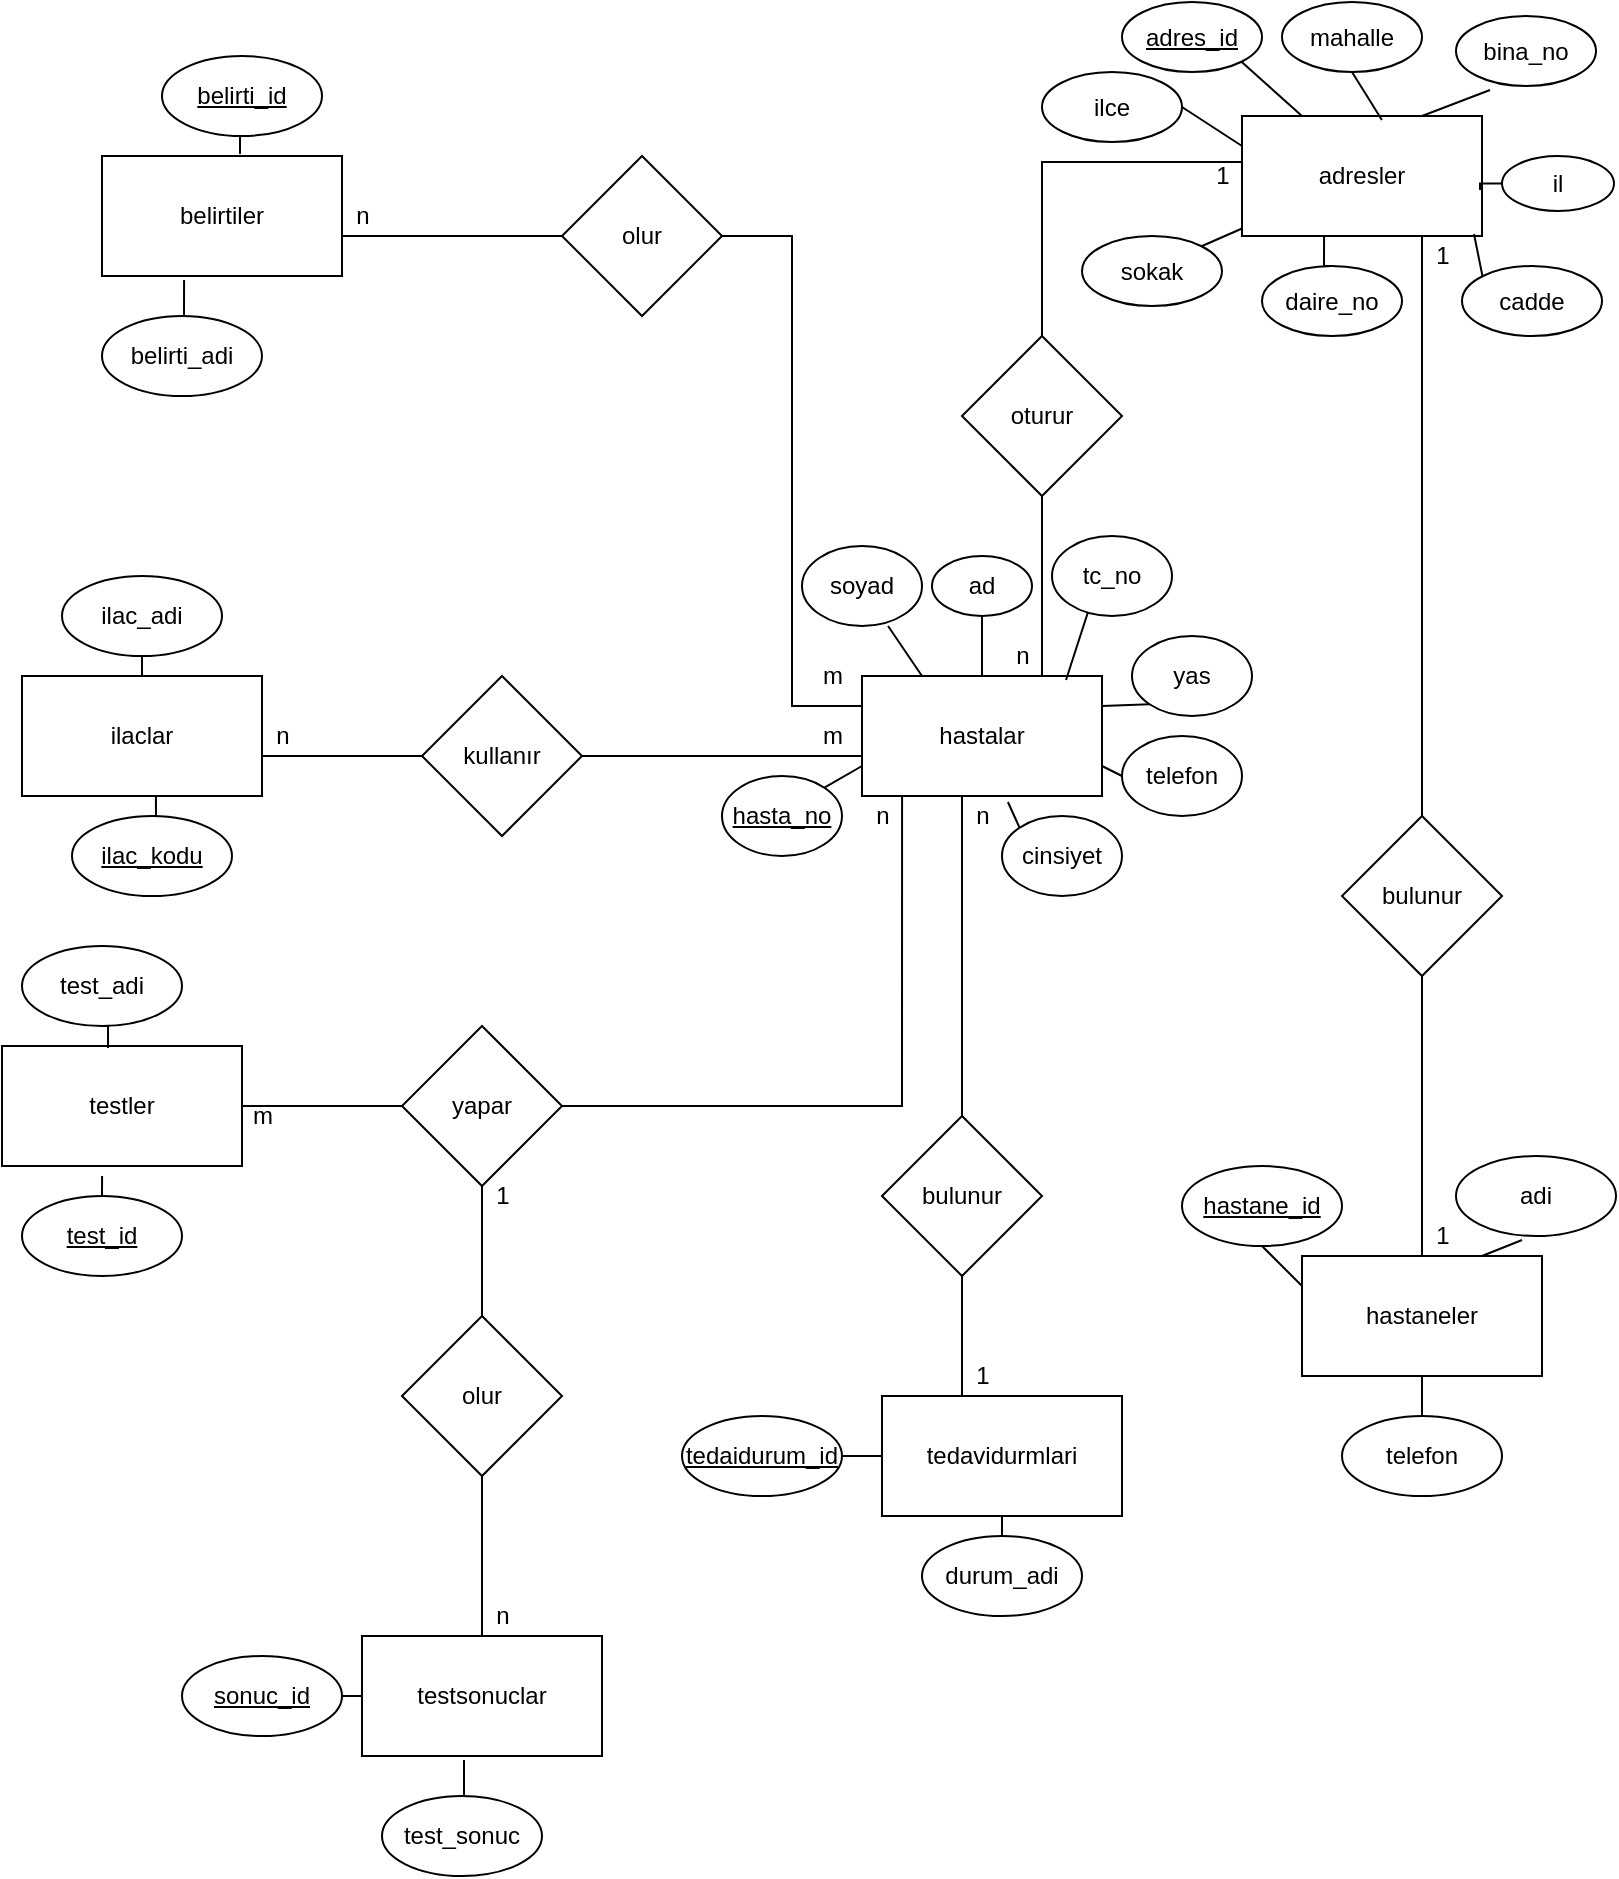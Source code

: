 <mxfile version="14.6.1" type="google"><diagram id="hjzbxlTMxJRPwSJCWt6M" name="Page-1"><mxGraphModel dx="2031" dy="1089" grid="1" gridSize="10" guides="1" tooltips="1" connect="1" arrows="1" fold="1" page="1" pageScale="1" pageWidth="827" pageHeight="1169" math="0" shadow="0"><root><mxCell id="0"/><mxCell id="1" parent="0"/><mxCell id="zBRhR1a-EhRyLBT0k4kN-1" value="adresler" style="rounded=0;whiteSpace=wrap;html=1;" parent="1" vertex="1"><mxGeometry x="640" y="60" width="120" height="60" as="geometry"/></mxCell><mxCell id="zBRhR1a-EhRyLBT0k4kN-2" value="hastalar" style="rounded=0;whiteSpace=wrap;html=1;" parent="1" vertex="1"><mxGeometry x="450" y="340" width="120" height="60" as="geometry"/></mxCell><mxCell id="zBRhR1a-EhRyLBT0k4kN-3" value="hastaneler" style="whiteSpace=wrap;html=1;" parent="1" vertex="1"><mxGeometry x="670" y="630" width="120" height="60" as="geometry"/></mxCell><mxCell id="zBRhR1a-EhRyLBT0k4kN-4" value="tedavidurmlari" style="whiteSpace=wrap;html=1;" parent="1" vertex="1"><mxGeometry x="460" y="700" width="120" height="60" as="geometry"/></mxCell><mxCell id="zBRhR1a-EhRyLBT0k4kN-5" value="belirtiler" style="whiteSpace=wrap;html=1;" parent="1" vertex="1"><mxGeometry x="70" y="80" width="120" height="60" as="geometry"/></mxCell><mxCell id="zBRhR1a-EhRyLBT0k4kN-6" value="ilaclar" style="whiteSpace=wrap;html=1;" parent="1" vertex="1"><mxGeometry x="30" y="340" width="120" height="60" as="geometry"/></mxCell><mxCell id="zBRhR1a-EhRyLBT0k4kN-7" value="testler" style="whiteSpace=wrap;html=1;" parent="1" vertex="1"><mxGeometry x="20" y="525" width="120" height="60" as="geometry"/></mxCell><mxCell id="zBRhR1a-EhRyLBT0k4kN-8" value="testsonuclar" style="whiteSpace=wrap;html=1;" parent="1" vertex="1"><mxGeometry x="200" y="820" width="120" height="60" as="geometry"/></mxCell><mxCell id="zBRhR1a-EhRyLBT0k4kN-11" style="edgeStyle=orthogonalEdgeStyle;rounded=0;orthogonalLoop=1;jettySize=auto;html=1;entryX=0.75;entryY=0;entryDx=0;entryDy=0;endArrow=none;endFill=0;" parent="1" source="zBRhR1a-EhRyLBT0k4kN-10" target="zBRhR1a-EhRyLBT0k4kN-2" edge="1"><mxGeometry relative="1" as="geometry"/></mxCell><mxCell id="zBRhR1a-EhRyLBT0k4kN-12" style="edgeStyle=orthogonalEdgeStyle;rounded=0;orthogonalLoop=1;jettySize=auto;html=1;exitX=0.5;exitY=0;exitDx=0;exitDy=0;entryX=0;entryY=0.383;entryDx=0;entryDy=0;entryPerimeter=0;endArrow=none;endFill=0;" parent="1" source="zBRhR1a-EhRyLBT0k4kN-10" target="zBRhR1a-EhRyLBT0k4kN-1" edge="1"><mxGeometry relative="1" as="geometry"/></mxCell><mxCell id="zBRhR1a-EhRyLBT0k4kN-10" value="oturur" style="rhombus;whiteSpace=wrap;html=1;" parent="1" vertex="1"><mxGeometry x="500" y="170" width="80" height="80" as="geometry"/></mxCell><mxCell id="zBRhR1a-EhRyLBT0k4kN-14" style="edgeStyle=orthogonalEdgeStyle;rounded=0;orthogonalLoop=1;jettySize=auto;html=1;endArrow=none;endFill=0;" parent="1" source="zBRhR1a-EhRyLBT0k4kN-13" target="zBRhR1a-EhRyLBT0k4kN-3" edge="1"><mxGeometry relative="1" as="geometry"/></mxCell><mxCell id="zBRhR1a-EhRyLBT0k4kN-15" style="edgeStyle=orthogonalEdgeStyle;rounded=0;orthogonalLoop=1;jettySize=auto;html=1;exitX=0.5;exitY=0;exitDx=0;exitDy=0;entryX=0.75;entryY=1;entryDx=0;entryDy=0;endArrow=none;endFill=0;" parent="1" source="zBRhR1a-EhRyLBT0k4kN-13" target="zBRhR1a-EhRyLBT0k4kN-1" edge="1"><mxGeometry relative="1" as="geometry"/></mxCell><mxCell id="zBRhR1a-EhRyLBT0k4kN-13" value="bulunur" style="rhombus;whiteSpace=wrap;html=1;" parent="1" vertex="1"><mxGeometry x="690" y="410" width="80" height="80" as="geometry"/></mxCell><mxCell id="zBRhR1a-EhRyLBT0k4kN-17" style="edgeStyle=orthogonalEdgeStyle;rounded=0;orthogonalLoop=1;jettySize=auto;html=1;entryX=0;entryY=0.25;entryDx=0;entryDy=0;endArrow=none;endFill=0;" parent="1" source="zBRhR1a-EhRyLBT0k4kN-16" target="zBRhR1a-EhRyLBT0k4kN-2" edge="1"><mxGeometry relative="1" as="geometry"/></mxCell><mxCell id="zBRhR1a-EhRyLBT0k4kN-18" style="edgeStyle=orthogonalEdgeStyle;rounded=0;orthogonalLoop=1;jettySize=auto;html=1;exitX=0;exitY=0.5;exitDx=0;exitDy=0;entryX=1;entryY=0.75;entryDx=0;entryDy=0;endArrow=none;endFill=0;" parent="1" source="zBRhR1a-EhRyLBT0k4kN-16" target="zBRhR1a-EhRyLBT0k4kN-5" edge="1"><mxGeometry relative="1" as="geometry"><Array as="points"><mxPoint x="190" y="120"/></Array></mxGeometry></mxCell><mxCell id="zBRhR1a-EhRyLBT0k4kN-16" value="olur" style="rhombus;whiteSpace=wrap;html=1;" parent="1" vertex="1"><mxGeometry x="300" y="80" width="80" height="80" as="geometry"/></mxCell><mxCell id="zBRhR1a-EhRyLBT0k4kN-21" style="edgeStyle=orthogonalEdgeStyle;rounded=0;orthogonalLoop=1;jettySize=auto;html=1;entryX=0;entryY=0.75;entryDx=0;entryDy=0;endArrow=none;endFill=0;" parent="1" source="zBRhR1a-EhRyLBT0k4kN-20" target="zBRhR1a-EhRyLBT0k4kN-2" edge="1"><mxGeometry relative="1" as="geometry"><Array as="points"><mxPoint x="450" y="380"/></Array></mxGeometry></mxCell><mxCell id="zBRhR1a-EhRyLBT0k4kN-22" style="edgeStyle=orthogonalEdgeStyle;rounded=0;orthogonalLoop=1;jettySize=auto;html=1;exitX=0;exitY=0.5;exitDx=0;exitDy=0;entryX=1;entryY=0.5;entryDx=0;entryDy=0;endArrow=none;endFill=0;" parent="1" source="zBRhR1a-EhRyLBT0k4kN-20" target="zBRhR1a-EhRyLBT0k4kN-6" edge="1"><mxGeometry relative="1" as="geometry"><Array as="points"><mxPoint x="150" y="380"/></Array></mxGeometry></mxCell><mxCell id="zBRhR1a-EhRyLBT0k4kN-20" value="kullanır" style="rhombus;whiteSpace=wrap;html=1;" parent="1" vertex="1"><mxGeometry x="230" y="340" width="80" height="80" as="geometry"/></mxCell><mxCell id="zBRhR1a-EhRyLBT0k4kN-24" style="edgeStyle=orthogonalEdgeStyle;rounded=0;orthogonalLoop=1;jettySize=auto;html=1;entryX=0.167;entryY=1;entryDx=0;entryDy=0;entryPerimeter=0;endArrow=none;endFill=0;" parent="1" source="zBRhR1a-EhRyLBT0k4kN-23" target="zBRhR1a-EhRyLBT0k4kN-2" edge="1"><mxGeometry relative="1" as="geometry"/></mxCell><mxCell id="zBRhR1a-EhRyLBT0k4kN-25" style="edgeStyle=orthogonalEdgeStyle;rounded=0;orthogonalLoop=1;jettySize=auto;html=1;exitX=0;exitY=0.5;exitDx=0;exitDy=0;entryX=1;entryY=0.5;entryDx=0;entryDy=0;endArrow=none;endFill=0;" parent="1" source="zBRhR1a-EhRyLBT0k4kN-23" target="zBRhR1a-EhRyLBT0k4kN-7" edge="1"><mxGeometry relative="1" as="geometry"/></mxCell><mxCell id="zBRhR1a-EhRyLBT0k4kN-23" value="yapar" style="rhombus;whiteSpace=wrap;html=1;" parent="1" vertex="1"><mxGeometry x="220" y="515" width="80" height="80" as="geometry"/></mxCell><mxCell id="zBRhR1a-EhRyLBT0k4kN-28" style="edgeStyle=orthogonalEdgeStyle;rounded=0;orthogonalLoop=1;jettySize=auto;html=1;exitX=0.5;exitY=1;exitDx=0;exitDy=0;entryX=0.5;entryY=0;entryDx=0;entryDy=0;endArrow=none;endFill=0;" parent="1" source="zBRhR1a-EhRyLBT0k4kN-27" target="zBRhR1a-EhRyLBT0k4kN-8" edge="1"><mxGeometry relative="1" as="geometry"/></mxCell><mxCell id="zBRhR1a-EhRyLBT0k4kN-29" value="" style="edgeStyle=orthogonalEdgeStyle;rounded=0;orthogonalLoop=1;jettySize=auto;html=1;endArrow=none;endFill=0;" parent="1" source="zBRhR1a-EhRyLBT0k4kN-27" target="zBRhR1a-EhRyLBT0k4kN-23" edge="1"><mxGeometry relative="1" as="geometry"/></mxCell><mxCell id="zBRhR1a-EhRyLBT0k4kN-27" value="olur" style="rhombus;whiteSpace=wrap;html=1;" parent="1" vertex="1"><mxGeometry x="220" y="660" width="80" height="80" as="geometry"/></mxCell><mxCell id="zBRhR1a-EhRyLBT0k4kN-31" style="edgeStyle=orthogonalEdgeStyle;rounded=0;orthogonalLoop=1;jettySize=auto;html=1;endArrow=none;endFill=0;" parent="1" source="zBRhR1a-EhRyLBT0k4kN-30" target="zBRhR1a-EhRyLBT0k4kN-2" edge="1"><mxGeometry relative="1" as="geometry"><Array as="points"><mxPoint x="500" y="440"/><mxPoint x="500" y="440"/></Array></mxGeometry></mxCell><mxCell id="zBRhR1a-EhRyLBT0k4kN-33" style="edgeStyle=orthogonalEdgeStyle;rounded=0;orthogonalLoop=1;jettySize=auto;html=1;exitX=0.5;exitY=1;exitDx=0;exitDy=0;entryX=0.25;entryY=0;entryDx=0;entryDy=0;endArrow=none;endFill=0;" parent="1" source="zBRhR1a-EhRyLBT0k4kN-30" target="zBRhR1a-EhRyLBT0k4kN-4" edge="1"><mxGeometry relative="1" as="geometry"><Array as="points"><mxPoint x="500" y="700"/></Array></mxGeometry></mxCell><mxCell id="zBRhR1a-EhRyLBT0k4kN-30" value="bulunur" style="rhombus;whiteSpace=wrap;html=1;" parent="1" vertex="1"><mxGeometry x="460" y="560" width="80" height="80" as="geometry"/></mxCell><mxCell id="zBRhR1a-EhRyLBT0k4kN-34" value="1" style="text;html=1;align=center;verticalAlign=middle;resizable=0;points=[];autosize=1;strokeColor=none;" parent="1" vertex="1"><mxGeometry x="620" y="80" width="20" height="20" as="geometry"/></mxCell><mxCell id="zBRhR1a-EhRyLBT0k4kN-35" value="n" style="text;html=1;align=center;verticalAlign=middle;resizable=0;points=[];autosize=1;strokeColor=none;" parent="1" vertex="1"><mxGeometry x="520" y="320" width="20" height="20" as="geometry"/></mxCell><mxCell id="zBRhR1a-EhRyLBT0k4kN-36" value="1" style="text;html=1;align=center;verticalAlign=middle;resizable=0;points=[];autosize=1;strokeColor=none;" parent="1" vertex="1"><mxGeometry x="730" y="610" width="20" height="20" as="geometry"/></mxCell><mxCell id="zBRhR1a-EhRyLBT0k4kN-37" value="1" style="text;html=1;align=center;verticalAlign=middle;resizable=0;points=[];autosize=1;strokeColor=none;" parent="1" vertex="1"><mxGeometry x="730" y="120" width="20" height="20" as="geometry"/></mxCell><mxCell id="zBRhR1a-EhRyLBT0k4kN-39" value="n" style="text;html=1;align=center;verticalAlign=middle;resizable=0;points=[];autosize=1;strokeColor=none;" parent="1" vertex="1"><mxGeometry x="500" y="400" width="20" height="20" as="geometry"/></mxCell><mxCell id="zBRhR1a-EhRyLBT0k4kN-40" value="1" style="text;html=1;align=center;verticalAlign=middle;resizable=0;points=[];autosize=1;strokeColor=none;" parent="1" vertex="1"><mxGeometry x="500" y="680" width="20" height="20" as="geometry"/></mxCell><mxCell id="zBRhR1a-EhRyLBT0k4kN-41" value="1" style="text;html=1;align=center;verticalAlign=middle;resizable=0;points=[];autosize=1;strokeColor=none;" parent="1" vertex="1"><mxGeometry x="260" y="590" width="20" height="20" as="geometry"/></mxCell><mxCell id="zBRhR1a-EhRyLBT0k4kN-42" value="n" style="text;html=1;align=center;verticalAlign=middle;resizable=0;points=[];autosize=1;strokeColor=none;" parent="1" vertex="1"><mxGeometry x="260" y="800" width="20" height="20" as="geometry"/></mxCell><mxCell id="zBRhR1a-EhRyLBT0k4kN-43" value="m" style="text;html=1;align=center;verticalAlign=middle;resizable=0;points=[];autosize=1;strokeColor=none;" parent="1" vertex="1"><mxGeometry x="135" y="550" width="30" height="20" as="geometry"/></mxCell><mxCell id="zBRhR1a-EhRyLBT0k4kN-44" value="n" style="text;html=1;align=center;verticalAlign=middle;resizable=0;points=[];autosize=1;strokeColor=none;" parent="1" vertex="1"><mxGeometry x="450" y="400" width="20" height="20" as="geometry"/></mxCell><mxCell id="zBRhR1a-EhRyLBT0k4kN-45" value="n" style="text;html=1;align=center;verticalAlign=middle;resizable=0;points=[];autosize=1;strokeColor=none;" parent="1" vertex="1"><mxGeometry x="150" y="360" width="20" height="20" as="geometry"/></mxCell><mxCell id="zBRhR1a-EhRyLBT0k4kN-46" value="m" style="text;html=1;align=center;verticalAlign=middle;resizable=0;points=[];autosize=1;strokeColor=none;" parent="1" vertex="1"><mxGeometry x="420" y="360" width="30" height="20" as="geometry"/></mxCell><mxCell id="zBRhR1a-EhRyLBT0k4kN-47" value="m" style="text;html=1;align=center;verticalAlign=middle;resizable=0;points=[];autosize=1;strokeColor=none;" parent="1" vertex="1"><mxGeometry x="420" y="330" width="30" height="20" as="geometry"/></mxCell><mxCell id="zBRhR1a-EhRyLBT0k4kN-48" value="n" style="text;html=1;align=center;verticalAlign=middle;resizable=0;points=[];autosize=1;strokeColor=none;" parent="1" vertex="1"><mxGeometry x="190" y="100" width="20" height="20" as="geometry"/></mxCell><mxCell id="zBRhR1a-EhRyLBT0k4kN-74" style="edgeStyle=orthogonalEdgeStyle;rounded=0;orthogonalLoop=1;jettySize=auto;html=1;exitX=0.5;exitY=0;exitDx=0;exitDy=0;entryX=0.558;entryY=1;entryDx=0;entryDy=0;entryPerimeter=0;endArrow=none;endFill=0;" parent="1" source="zBRhR1a-EhRyLBT0k4kN-49" target="zBRhR1a-EhRyLBT0k4kN-6" edge="1"><mxGeometry relative="1" as="geometry"/></mxCell><mxCell id="zBRhR1a-EhRyLBT0k4kN-49" value="ilac_kodu" style="ellipse;whiteSpace=wrap;html=1;fontStyle=4" parent="1" vertex="1"><mxGeometry x="55" y="410" width="80" height="40" as="geometry"/></mxCell><mxCell id="zBRhR1a-EhRyLBT0k4kN-73" style="edgeStyle=orthogonalEdgeStyle;rounded=0;orthogonalLoop=1;jettySize=auto;html=1;exitX=0.5;exitY=1;exitDx=0;exitDy=0;entryX=0.5;entryY=0;entryDx=0;entryDy=0;endArrow=none;endFill=0;" parent="1" source="zBRhR1a-EhRyLBT0k4kN-50" target="zBRhR1a-EhRyLBT0k4kN-6" edge="1"><mxGeometry relative="1" as="geometry"/></mxCell><mxCell id="zBRhR1a-EhRyLBT0k4kN-50" value="ilac_adi" style="ellipse;whiteSpace=wrap;html=1;" parent="1" vertex="1"><mxGeometry x="50" y="290" width="80" height="40" as="geometry"/></mxCell><mxCell id="zBRhR1a-EhRyLBT0k4kN-69" style="edgeStyle=orthogonalEdgeStyle;rounded=0;orthogonalLoop=1;jettySize=auto;html=1;exitX=0.5;exitY=0;exitDx=0;exitDy=0;entryX=0.417;entryY=1.083;entryDx=0;entryDy=0;entryPerimeter=0;endArrow=none;endFill=0;" parent="1" source="zBRhR1a-EhRyLBT0k4kN-51" target="zBRhR1a-EhRyLBT0k4kN-7" edge="1"><mxGeometry relative="1" as="geometry"/></mxCell><mxCell id="zBRhR1a-EhRyLBT0k4kN-51" value="test_id" style="ellipse;whiteSpace=wrap;html=1;fontStyle=4" parent="1" vertex="1"><mxGeometry x="30" y="600" width="80" height="40" as="geometry"/></mxCell><mxCell id="zBRhR1a-EhRyLBT0k4kN-71" style="edgeStyle=orthogonalEdgeStyle;rounded=0;orthogonalLoop=1;jettySize=auto;html=1;exitX=0.5;exitY=1;exitDx=0;exitDy=0;entryX=0.442;entryY=0.017;entryDx=0;entryDy=0;entryPerimeter=0;endArrow=none;endFill=0;" parent="1" source="zBRhR1a-EhRyLBT0k4kN-52" target="zBRhR1a-EhRyLBT0k4kN-7" edge="1"><mxGeometry relative="1" as="geometry"/></mxCell><mxCell id="zBRhR1a-EhRyLBT0k4kN-52" value="test_adi" style="ellipse;whiteSpace=wrap;html=1;" parent="1" vertex="1"><mxGeometry x="30" y="475" width="80" height="40" as="geometry"/></mxCell><mxCell id="zBRhR1a-EhRyLBT0k4kN-64" style="edgeStyle=orthogonalEdgeStyle;rounded=0;orthogonalLoop=1;jettySize=auto;html=1;exitX=0.5;exitY=0;exitDx=0;exitDy=0;entryX=0.425;entryY=1.033;entryDx=0;entryDy=0;entryPerimeter=0;endArrow=none;endFill=0;" parent="1" source="zBRhR1a-EhRyLBT0k4kN-53" target="zBRhR1a-EhRyLBT0k4kN-8" edge="1"><mxGeometry relative="1" as="geometry"/></mxCell><mxCell id="zBRhR1a-EhRyLBT0k4kN-53" value="test_sonuc" style="ellipse;whiteSpace=wrap;html=1;" parent="1" vertex="1"><mxGeometry x="210" y="900" width="80" height="40" as="geometry"/></mxCell><mxCell id="zBRhR1a-EhRyLBT0k4kN-65" style="edgeStyle=orthogonalEdgeStyle;rounded=0;orthogonalLoop=1;jettySize=auto;html=1;exitX=1;exitY=0.5;exitDx=0;exitDy=0;entryX=0;entryY=0.5;entryDx=0;entryDy=0;endArrow=none;endFill=0;" parent="1" source="zBRhR1a-EhRyLBT0k4kN-55" target="zBRhR1a-EhRyLBT0k4kN-8" edge="1"><mxGeometry relative="1" as="geometry"/></mxCell><mxCell id="zBRhR1a-EhRyLBT0k4kN-55" value="sonuc_id" style="ellipse;whiteSpace=wrap;html=1;fontStyle=4" parent="1" vertex="1"><mxGeometry x="110" y="830" width="80" height="40" as="geometry"/></mxCell><mxCell id="zBRhR1a-EhRyLBT0k4kN-66" style="edgeStyle=orthogonalEdgeStyle;rounded=0;orthogonalLoop=1;jettySize=auto;html=1;exitX=0.5;exitY=0;exitDx=0;exitDy=0;entryX=0.5;entryY=1;entryDx=0;entryDy=0;endArrow=none;endFill=0;" parent="1" source="zBRhR1a-EhRyLBT0k4kN-56" target="zBRhR1a-EhRyLBT0k4kN-4" edge="1"><mxGeometry relative="1" as="geometry"/></mxCell><mxCell id="zBRhR1a-EhRyLBT0k4kN-56" value="durum_adi" style="ellipse;whiteSpace=wrap;html=1;" parent="1" vertex="1"><mxGeometry x="480" y="770" width="80" height="40" as="geometry"/></mxCell><mxCell id="zBRhR1a-EhRyLBT0k4kN-67" style="edgeStyle=orthogonalEdgeStyle;rounded=0;orthogonalLoop=1;jettySize=auto;html=1;exitX=1;exitY=0.5;exitDx=0;exitDy=0;entryX=0;entryY=0.5;entryDx=0;entryDy=0;endArrow=none;endFill=0;" parent="1" source="zBRhR1a-EhRyLBT0k4kN-57" target="zBRhR1a-EhRyLBT0k4kN-4" edge="1"><mxGeometry relative="1" as="geometry"/></mxCell><mxCell id="zBRhR1a-EhRyLBT0k4kN-57" value="tedaidurum_id" style="ellipse;whiteSpace=wrap;html=1;fontStyle=4" parent="1" vertex="1"><mxGeometry x="360" y="710" width="80" height="40" as="geometry"/></mxCell><mxCell id="zBRhR1a-EhRyLBT0k4kN-68" style="edgeStyle=orthogonalEdgeStyle;rounded=0;orthogonalLoop=1;jettySize=auto;html=1;exitX=0.5;exitY=0;exitDx=0;exitDy=0;entryX=0.5;entryY=1;entryDx=0;entryDy=0;endArrow=none;endFill=0;" parent="1" source="zBRhR1a-EhRyLBT0k4kN-58" target="zBRhR1a-EhRyLBT0k4kN-3" edge="1"><mxGeometry relative="1" as="geometry"/></mxCell><mxCell id="zBRhR1a-EhRyLBT0k4kN-58" value="telefon" style="ellipse;whiteSpace=wrap;html=1;" parent="1" vertex="1"><mxGeometry x="690" y="710" width="80" height="40" as="geometry"/></mxCell><mxCell id="zBRhR1a-EhRyLBT0k4kN-59" value="adi" style="ellipse;whiteSpace=wrap;html=1;" parent="1" vertex="1"><mxGeometry x="747" y="580" width="80" height="40" as="geometry"/></mxCell><mxCell id="zBRhR1a-EhRyLBT0k4kN-60" value="hastane_id" style="ellipse;whiteSpace=wrap;html=1;fontStyle=4" parent="1" vertex="1"><mxGeometry x="610" y="585" width="80" height="40" as="geometry"/></mxCell><mxCell id="zBRhR1a-EhRyLBT0k4kN-75" style="edgeStyle=orthogonalEdgeStyle;rounded=0;orthogonalLoop=1;jettySize=auto;html=1;exitX=0.5;exitY=0;exitDx=0;exitDy=0;entryX=0.342;entryY=1.033;entryDx=0;entryDy=0;entryPerimeter=0;endArrow=none;endFill=0;" parent="1" source="zBRhR1a-EhRyLBT0k4kN-61" target="zBRhR1a-EhRyLBT0k4kN-5" edge="1"><mxGeometry relative="1" as="geometry"/></mxCell><mxCell id="zBRhR1a-EhRyLBT0k4kN-61" value="belirti_adi" style="ellipse;whiteSpace=wrap;html=1;" parent="1" vertex="1"><mxGeometry x="70" y="160" width="80" height="40" as="geometry"/></mxCell><mxCell id="zBRhR1a-EhRyLBT0k4kN-76" style="edgeStyle=orthogonalEdgeStyle;rounded=0;orthogonalLoop=1;jettySize=auto;html=1;exitX=0.5;exitY=1;exitDx=0;exitDy=0;entryX=0.575;entryY=-0.017;entryDx=0;entryDy=0;entryPerimeter=0;endArrow=none;endFill=0;" parent="1" source="zBRhR1a-EhRyLBT0k4kN-62" target="zBRhR1a-EhRyLBT0k4kN-5" edge="1"><mxGeometry relative="1" as="geometry"/></mxCell><mxCell id="zBRhR1a-EhRyLBT0k4kN-62" value="belirti_id" style="ellipse;whiteSpace=wrap;html=1;fontStyle=4" parent="1" vertex="1"><mxGeometry x="100" y="30" width="80" height="40" as="geometry"/></mxCell><mxCell id="zBRhR1a-EhRyLBT0k4kN-77" value="" style="endArrow=none;html=1;entryX=0.5;entryY=1;entryDx=0;entryDy=0;exitX=0;exitY=0.25;exitDx=0;exitDy=0;" parent="1" source="zBRhR1a-EhRyLBT0k4kN-3" target="zBRhR1a-EhRyLBT0k4kN-60" edge="1"><mxGeometry width="50" height="50" relative="1" as="geometry"><mxPoint x="390" y="720" as="sourcePoint"/><mxPoint x="440" y="670" as="targetPoint"/></mxGeometry></mxCell><mxCell id="zBRhR1a-EhRyLBT0k4kN-78" value="" style="endArrow=none;html=1;entryX=0.75;entryY=0;entryDx=0;entryDy=0;exitX=0.413;exitY=1.05;exitDx=0;exitDy=0;exitPerimeter=0;" parent="1" source="zBRhR1a-EhRyLBT0k4kN-59" target="zBRhR1a-EhRyLBT0k4kN-3" edge="1"><mxGeometry width="50" height="50" relative="1" as="geometry"><mxPoint x="680" y="655" as="sourcePoint"/><mxPoint x="660" y="635" as="targetPoint"/></mxGeometry></mxCell><mxCell id="zBRhR1a-EhRyLBT0k4kN-117" value="adres_id" style="ellipse;whiteSpace=wrap;html=1;fontStyle=4" parent="1" vertex="1"><mxGeometry x="580" y="3" width="70" height="35" as="geometry"/></mxCell><mxCell id="zBRhR1a-EhRyLBT0k4kN-118" value="mahalle" style="ellipse;whiteSpace=wrap;html=1;fontStyle=0" parent="1" vertex="1"><mxGeometry x="660" y="3" width="70" height="35" as="geometry"/></mxCell><mxCell id="zBRhR1a-EhRyLBT0k4kN-119" value="" style="endArrow=none;html=1;exitX=0.583;exitY=0.033;exitDx=0;exitDy=0;entryX=0.5;entryY=1;entryDx=0;entryDy=0;exitPerimeter=0;" parent="1" source="zBRhR1a-EhRyLBT0k4kN-1" target="zBRhR1a-EhRyLBT0k4kN-118" edge="1"><mxGeometry width="50" height="50" relative="1" as="geometry"><mxPoint x="706.96" y="60" as="sourcePoint"/><mxPoint x="735" y="38" as="targetPoint"/></mxGeometry></mxCell><mxCell id="zBRhR1a-EhRyLBT0k4kN-120" value="bina_no" style="ellipse;whiteSpace=wrap;html=1;fontStyle=0" parent="1" vertex="1"><mxGeometry x="747" y="10" width="70" height="35" as="geometry"/></mxCell><mxCell id="zBRhR1a-EhRyLBT0k4kN-121" value="cadde" style="ellipse;whiteSpace=wrap;html=1;fontStyle=0" parent="1" vertex="1"><mxGeometry x="750" y="135" width="70" height="35" as="geometry"/></mxCell><mxCell id="zBRhR1a-EhRyLBT0k4kN-127" style="edgeStyle=orthogonalEdgeStyle;rounded=0;orthogonalLoop=1;jettySize=auto;html=1;exitX=0.5;exitY=0;exitDx=0;exitDy=0;entryX=0.342;entryY=1;entryDx=0;entryDy=0;entryPerimeter=0;endArrow=none;endFill=0;" parent="1" source="zBRhR1a-EhRyLBT0k4kN-122" target="zBRhR1a-EhRyLBT0k4kN-1" edge="1"><mxGeometry relative="1" as="geometry"/></mxCell><mxCell id="zBRhR1a-EhRyLBT0k4kN-122" value="daire_no" style="ellipse;whiteSpace=wrap;html=1;fontStyle=0" parent="1" vertex="1"><mxGeometry x="650" y="135" width="70" height="35" as="geometry"/></mxCell><mxCell id="zBRhR1a-EhRyLBT0k4kN-123" value="sokak" style="ellipse;whiteSpace=wrap;html=1;fontStyle=0" parent="1" vertex="1"><mxGeometry x="560" y="120" width="70" height="35" as="geometry"/></mxCell><mxCell id="zBRhR1a-EhRyLBT0k4kN-124" value="ilce" style="ellipse;whiteSpace=wrap;html=1;fontStyle=0" parent="1" vertex="1"><mxGeometry x="540" y="38" width="70" height="35" as="geometry"/></mxCell><mxCell id="zBRhR1a-EhRyLBT0k4kN-134" style="edgeStyle=orthogonalEdgeStyle;rounded=0;orthogonalLoop=1;jettySize=auto;html=1;exitX=0;exitY=0.5;exitDx=0;exitDy=0;entryX=0.992;entryY=0.617;entryDx=0;entryDy=0;entryPerimeter=0;endArrow=none;endFill=0;" parent="1" source="zBRhR1a-EhRyLBT0k4kN-125" target="zBRhR1a-EhRyLBT0k4kN-1" edge="1"><mxGeometry relative="1" as="geometry"/></mxCell><mxCell id="zBRhR1a-EhRyLBT0k4kN-125" value="il" style="ellipse;whiteSpace=wrap;html=1;fontStyle=0" parent="1" vertex="1"><mxGeometry x="770" y="80" width="56" height="27.5" as="geometry"/></mxCell><mxCell id="zBRhR1a-EhRyLBT0k4kN-129" value="" style="endArrow=none;html=1;exitX=0.243;exitY=1.057;exitDx=0;exitDy=0;entryX=0.75;entryY=0;entryDx=0;entryDy=0;exitPerimeter=0;" parent="1" source="zBRhR1a-EhRyLBT0k4kN-120" target="zBRhR1a-EhRyLBT0k4kN-1" edge="1"><mxGeometry width="50" height="50" relative="1" as="geometry"><mxPoint x="719.96" y="71.98" as="sourcePoint"/><mxPoint x="705" y="48" as="targetPoint"/></mxGeometry></mxCell><mxCell id="zBRhR1a-EhRyLBT0k4kN-130" value="" style="endArrow=none;html=1;exitX=0;exitY=0;exitDx=0;exitDy=0;entryX=1.3;entryY=-0.05;entryDx=0;entryDy=0;entryPerimeter=0;" parent="1" source="zBRhR1a-EhRyLBT0k4kN-121" target="zBRhR1a-EhRyLBT0k4kN-37" edge="1"><mxGeometry width="50" height="50" relative="1" as="geometry"><mxPoint x="729.96" y="81.98" as="sourcePoint"/><mxPoint x="715" y="58" as="targetPoint"/></mxGeometry></mxCell><mxCell id="zBRhR1a-EhRyLBT0k4kN-131" value="" style="endArrow=none;html=1;exitX=1;exitY=0;exitDx=0;exitDy=0;" parent="1" source="zBRhR1a-EhRyLBT0k4kN-123" target="zBRhR1a-EhRyLBT0k4kN-1" edge="1"><mxGeometry width="50" height="50" relative="1" as="geometry"><mxPoint x="739.96" y="91.98" as="sourcePoint"/><mxPoint x="725" y="68" as="targetPoint"/></mxGeometry></mxCell><mxCell id="zBRhR1a-EhRyLBT0k4kN-132" value="" style="endArrow=none;html=1;exitX=0.25;exitY=0;exitDx=0;exitDy=0;entryX=1;entryY=1;entryDx=0;entryDy=0;" parent="1" source="zBRhR1a-EhRyLBT0k4kN-1" target="zBRhR1a-EhRyLBT0k4kN-117" edge="1"><mxGeometry width="50" height="50" relative="1" as="geometry"><mxPoint x="749.96" y="101.98" as="sourcePoint"/><mxPoint x="735" y="78" as="targetPoint"/></mxGeometry></mxCell><mxCell id="zBRhR1a-EhRyLBT0k4kN-133" value="" style="endArrow=none;html=1;exitX=0;exitY=0.25;exitDx=0;exitDy=0;entryX=1;entryY=0.5;entryDx=0;entryDy=0;" parent="1" source="zBRhR1a-EhRyLBT0k4kN-1" target="zBRhR1a-EhRyLBT0k4kN-124" edge="1"><mxGeometry width="50" height="50" relative="1" as="geometry"><mxPoint x="759.96" y="111.98" as="sourcePoint"/><mxPoint x="745" y="88" as="targetPoint"/></mxGeometry></mxCell><mxCell id="tWDaExnxic8wH1mkmABl-1" value="soyad" style="ellipse;whiteSpace=wrap;html=1;" vertex="1" parent="1"><mxGeometry x="420" y="275" width="60" height="40" as="geometry"/></mxCell><mxCell id="tWDaExnxic8wH1mkmABl-2" value="tc_no" style="ellipse;whiteSpace=wrap;html=1;" vertex="1" parent="1"><mxGeometry x="545" y="270" width="60" height="40" as="geometry"/></mxCell><mxCell id="tWDaExnxic8wH1mkmABl-4" value="ad" style="ellipse;whiteSpace=wrap;html=1;" vertex="1" parent="1"><mxGeometry x="485" y="280" width="50" height="30" as="geometry"/></mxCell><mxCell id="tWDaExnxic8wH1mkmABl-5" value="hasta_no" style="ellipse;whiteSpace=wrap;html=1;fontStyle=4" vertex="1" parent="1"><mxGeometry x="380" y="390" width="60" height="40" as="geometry"/></mxCell><mxCell id="tWDaExnxic8wH1mkmABl-6" value="cinsiyet" style="ellipse;whiteSpace=wrap;html=1;" vertex="1" parent="1"><mxGeometry x="520" y="410" width="60" height="40" as="geometry"/></mxCell><mxCell id="tWDaExnxic8wH1mkmABl-7" value="yas" style="ellipse;whiteSpace=wrap;html=1;" vertex="1" parent="1"><mxGeometry x="585" y="320" width="60" height="40" as="geometry"/></mxCell><mxCell id="tWDaExnxic8wH1mkmABl-8" value="telefon" style="ellipse;whiteSpace=wrap;html=1;" vertex="1" parent="1"><mxGeometry x="580" y="370" width="60" height="40" as="geometry"/></mxCell><mxCell id="tWDaExnxic8wH1mkmABl-9" value="" style="endArrow=none;html=1;exitX=1;exitY=0;exitDx=0;exitDy=0;entryX=0;entryY=0.75;entryDx=0;entryDy=0;" edge="1" parent="1" source="tWDaExnxic8wH1mkmABl-5" target="zBRhR1a-EhRyLBT0k4kN-2"><mxGeometry width="50" height="50" relative="1" as="geometry"><mxPoint x="390" y="420" as="sourcePoint"/><mxPoint x="440" y="370" as="targetPoint"/></mxGeometry></mxCell><mxCell id="tWDaExnxic8wH1mkmABl-10" value="" style="endArrow=none;html=1;exitX=0.608;exitY=1.05;exitDx=0;exitDy=0;entryX=0;entryY=0;entryDx=0;entryDy=0;exitPerimeter=0;" edge="1" parent="1" source="zBRhR1a-EhRyLBT0k4kN-2" target="tWDaExnxic8wH1mkmABl-6"><mxGeometry width="50" height="50" relative="1" as="geometry"><mxPoint x="441.213" y="405.858" as="sourcePoint"/><mxPoint x="460" y="395" as="targetPoint"/></mxGeometry></mxCell><mxCell id="tWDaExnxic8wH1mkmABl-12" value="" style="endArrow=none;html=1;exitX=0.85;exitY=0.033;exitDx=0;exitDy=0;entryX=0.3;entryY=0.95;entryDx=0;entryDy=0;entryPerimeter=0;exitPerimeter=0;" edge="1" parent="1" source="zBRhR1a-EhRyLBT0k4kN-2" target="tWDaExnxic8wH1mkmABl-2"><mxGeometry width="50" height="50" relative="1" as="geometry"><mxPoint x="451.213" y="415.858" as="sourcePoint"/><mxPoint x="470" y="405" as="targetPoint"/></mxGeometry></mxCell><mxCell id="tWDaExnxic8wH1mkmABl-13" value="" style="endArrow=none;html=1;exitX=1;exitY=0.75;exitDx=0;exitDy=0;entryX=0;entryY=0.5;entryDx=0;entryDy=0;" edge="1" parent="1" source="zBRhR1a-EhRyLBT0k4kN-2" target="tWDaExnxic8wH1mkmABl-8"><mxGeometry width="50" height="50" relative="1" as="geometry"><mxPoint x="461.213" y="425.858" as="sourcePoint"/><mxPoint x="480" y="415" as="targetPoint"/></mxGeometry></mxCell><mxCell id="tWDaExnxic8wH1mkmABl-14" value="" style="endArrow=none;html=1;exitX=0.25;exitY=0;exitDx=0;exitDy=0;entryX=0.717;entryY=1;entryDx=0;entryDy=0;entryPerimeter=0;" edge="1" parent="1" source="zBRhR1a-EhRyLBT0k4kN-2" target="tWDaExnxic8wH1mkmABl-1"><mxGeometry width="50" height="50" relative="1" as="geometry"><mxPoint x="471.213" y="435.858" as="sourcePoint"/><mxPoint x="490" y="425" as="targetPoint"/></mxGeometry></mxCell><mxCell id="tWDaExnxic8wH1mkmABl-15" value="" style="endArrow=none;html=1;entryX=0.5;entryY=1;entryDx=0;entryDy=0;exitX=0.5;exitY=0;exitDx=0;exitDy=0;" edge="1" parent="1" source="zBRhR1a-EhRyLBT0k4kN-2" target="tWDaExnxic8wH1mkmABl-4"><mxGeometry width="50" height="50" relative="1" as="geometry"><mxPoint x="500" y="340" as="sourcePoint"/><mxPoint x="500" y="435" as="targetPoint"/></mxGeometry></mxCell><mxCell id="tWDaExnxic8wH1mkmABl-18" value="" style="endArrow=none;html=1;exitX=1;exitY=0.25;exitDx=0;exitDy=0;entryX=0;entryY=1;entryDx=0;entryDy=0;" edge="1" parent="1" source="zBRhR1a-EhRyLBT0k4kN-2" target="tWDaExnxic8wH1mkmABl-7"><mxGeometry width="50" height="50" relative="1" as="geometry"><mxPoint x="491.213" y="455.858" as="sourcePoint"/><mxPoint x="510" y="445" as="targetPoint"/></mxGeometry></mxCell></root></mxGraphModel></diagram></mxfile>